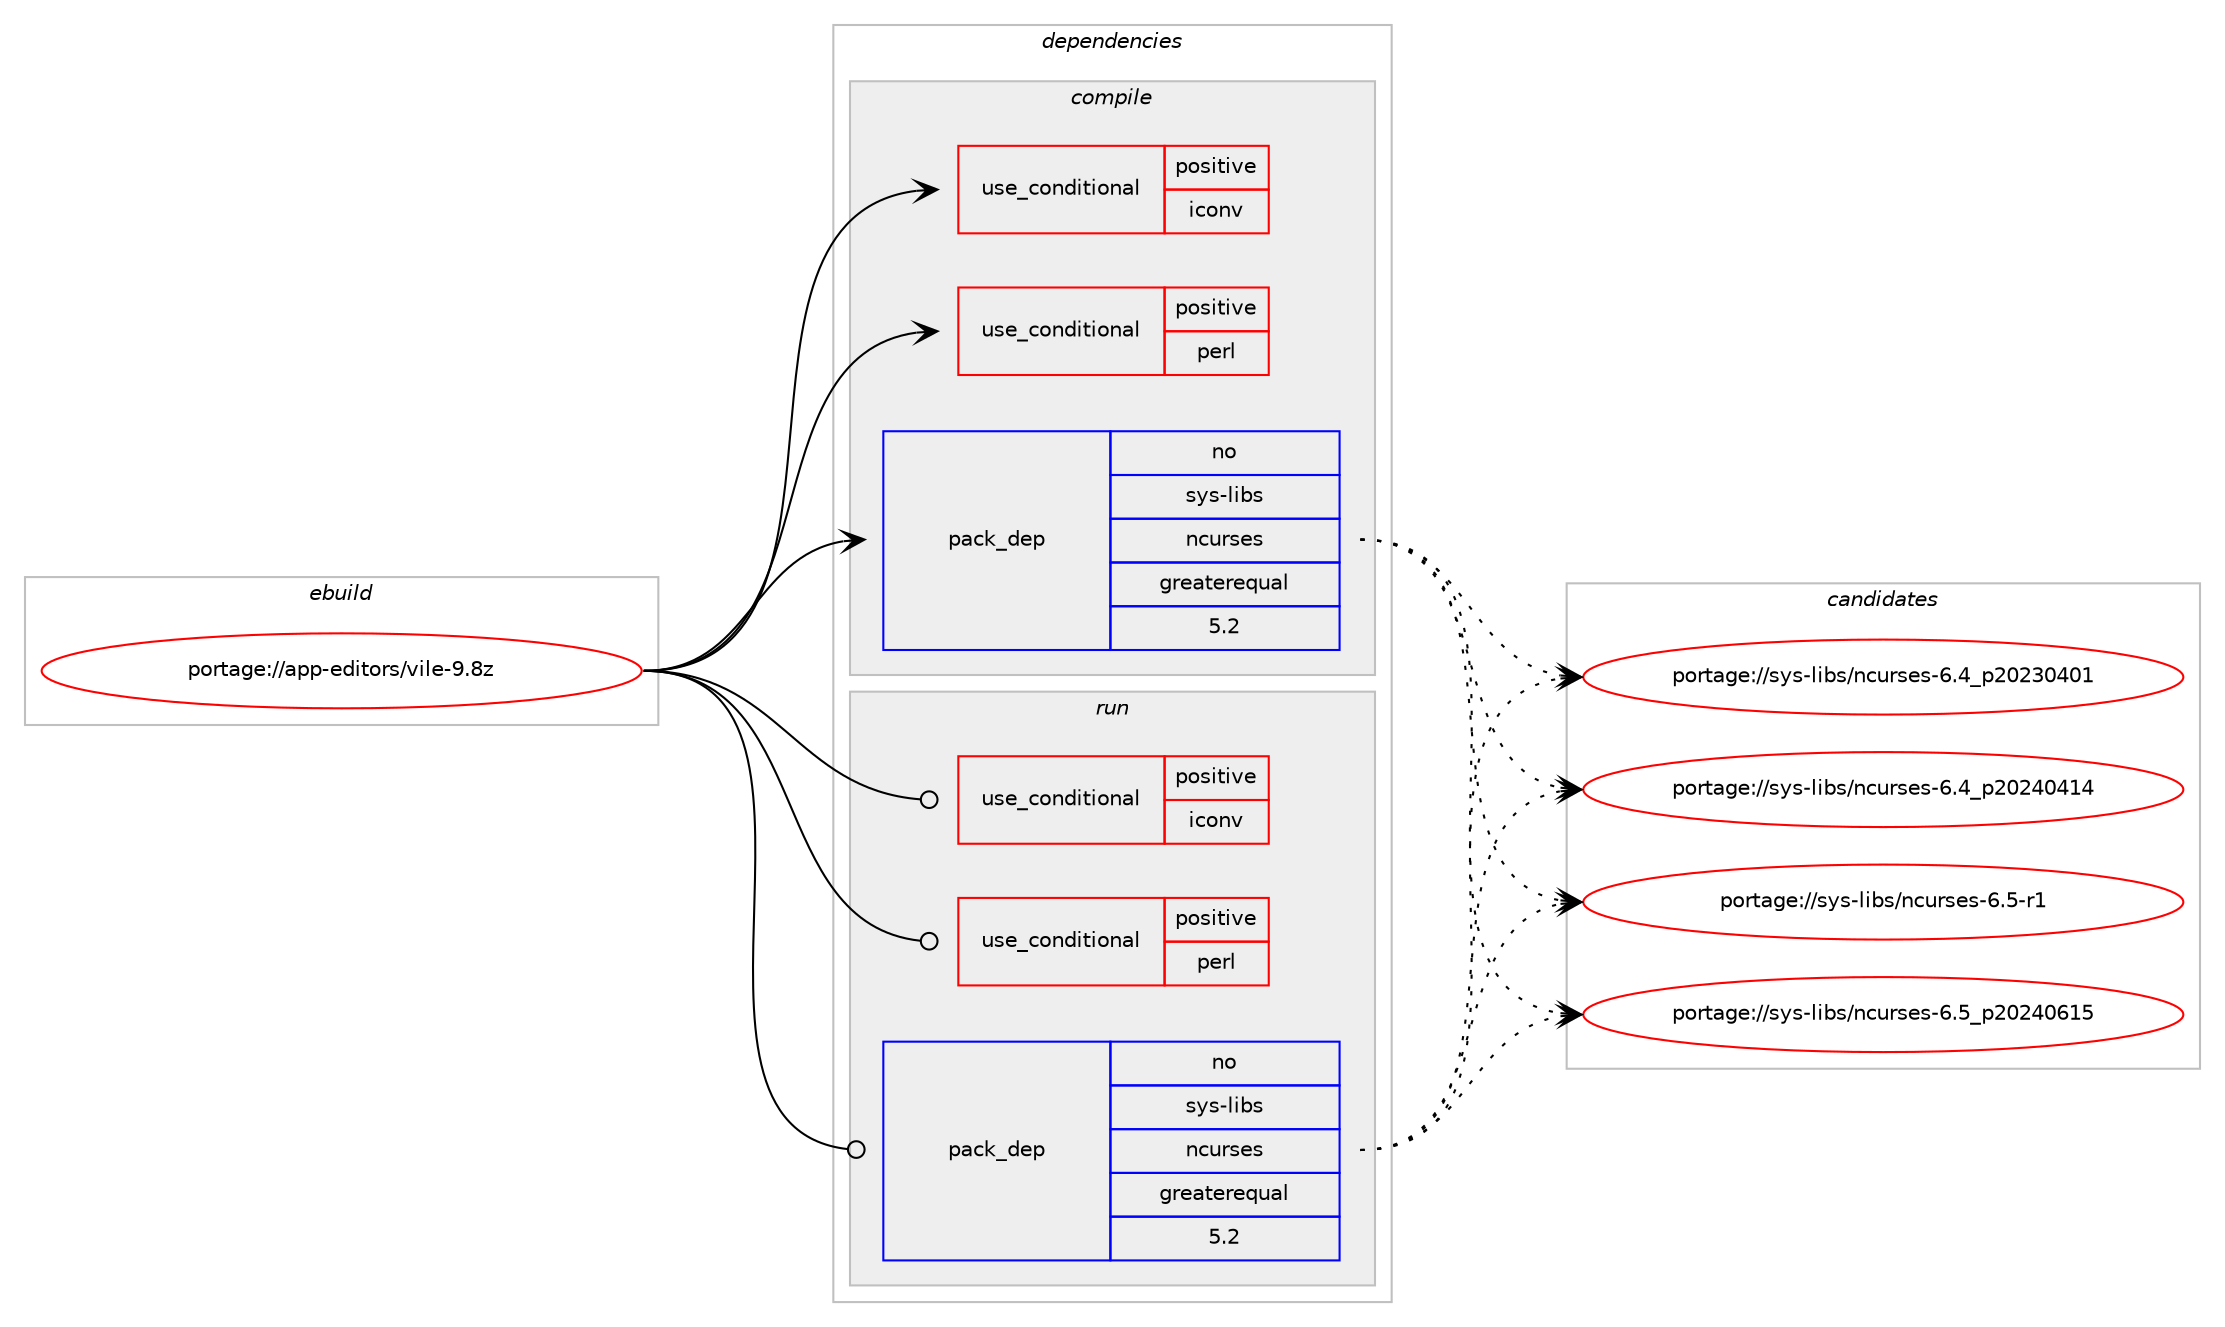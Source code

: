 digraph prolog {

# *************
# Graph options
# *************

newrank=true;
concentrate=true;
compound=true;
graph [rankdir=LR,fontname=Helvetica,fontsize=10,ranksep=1.5];#, ranksep=2.5, nodesep=0.2];
edge  [arrowhead=vee];
node  [fontname=Helvetica,fontsize=10];

# **********
# The ebuild
# **********

subgraph cluster_leftcol {
color=gray;
rank=same;
label=<<i>ebuild</i>>;
id [label="portage://app-editors/vile-9.8z", color=red, width=4, href="../app-editors/vile-9.8z.svg"];
}

# ****************
# The dependencies
# ****************

subgraph cluster_midcol {
color=gray;
label=<<i>dependencies</i>>;
subgraph cluster_compile {
fillcolor="#eeeeee";
style=filled;
label=<<i>compile</i>>;
subgraph cond5546 {
dependency8905 [label=<<TABLE BORDER="0" CELLBORDER="1" CELLSPACING="0" CELLPADDING="4"><TR><TD ROWSPAN="3" CELLPADDING="10">use_conditional</TD></TR><TR><TD>positive</TD></TR><TR><TD>iconv</TD></TR></TABLE>>, shape=none, color=red];
# *** BEGIN UNKNOWN DEPENDENCY TYPE (TODO) ***
# dependency8905 -> package_dependency(portage://app-editors/vile-9.8z,install,no,virtual,libiconv,none,[,,],[],[])
# *** END UNKNOWN DEPENDENCY TYPE (TODO) ***

}
id:e -> dependency8905:w [weight=20,style="solid",arrowhead="vee"];
subgraph cond5547 {
dependency8906 [label=<<TABLE BORDER="0" CELLBORDER="1" CELLSPACING="0" CELLPADDING="4"><TR><TD ROWSPAN="3" CELLPADDING="10">use_conditional</TD></TR><TR><TD>positive</TD></TR><TR><TD>perl</TD></TR></TABLE>>, shape=none, color=red];
# *** BEGIN UNKNOWN DEPENDENCY TYPE (TODO) ***
# dependency8906 -> package_dependency(portage://app-editors/vile-9.8z,install,no,dev-lang,perl,none,[,,],any_same_slot,[])
# *** END UNKNOWN DEPENDENCY TYPE (TODO) ***

}
id:e -> dependency8906:w [weight=20,style="solid",arrowhead="vee"];
subgraph pack3233 {
dependency8907 [label=<<TABLE BORDER="0" CELLBORDER="1" CELLSPACING="0" CELLPADDING="4" WIDTH="220"><TR><TD ROWSPAN="6" CELLPADDING="30">pack_dep</TD></TR><TR><TD WIDTH="110">no</TD></TR><TR><TD>sys-libs</TD></TR><TR><TD>ncurses</TD></TR><TR><TD>greaterequal</TD></TR><TR><TD>5.2</TD></TR></TABLE>>, shape=none, color=blue];
}
id:e -> dependency8907:w [weight=20,style="solid",arrowhead="vee"];
# *** BEGIN UNKNOWN DEPENDENCY TYPE (TODO) ***
# id -> package_dependency(portage://app-editors/vile-9.8z,install,no,virtual,libcrypt,none,[,,],any_same_slot,[])
# *** END UNKNOWN DEPENDENCY TYPE (TODO) ***

}
subgraph cluster_compileandrun {
fillcolor="#eeeeee";
style=filled;
label=<<i>compile and run</i>>;
}
subgraph cluster_run {
fillcolor="#eeeeee";
style=filled;
label=<<i>run</i>>;
subgraph cond5548 {
dependency8908 [label=<<TABLE BORDER="0" CELLBORDER="1" CELLSPACING="0" CELLPADDING="4"><TR><TD ROWSPAN="3" CELLPADDING="10">use_conditional</TD></TR><TR><TD>positive</TD></TR><TR><TD>iconv</TD></TR></TABLE>>, shape=none, color=red];
# *** BEGIN UNKNOWN DEPENDENCY TYPE (TODO) ***
# dependency8908 -> package_dependency(portage://app-editors/vile-9.8z,run,no,virtual,libiconv,none,[,,],[],[])
# *** END UNKNOWN DEPENDENCY TYPE (TODO) ***

}
id:e -> dependency8908:w [weight=20,style="solid",arrowhead="odot"];
subgraph cond5549 {
dependency8909 [label=<<TABLE BORDER="0" CELLBORDER="1" CELLSPACING="0" CELLPADDING="4"><TR><TD ROWSPAN="3" CELLPADDING="10">use_conditional</TD></TR><TR><TD>positive</TD></TR><TR><TD>perl</TD></TR></TABLE>>, shape=none, color=red];
# *** BEGIN UNKNOWN DEPENDENCY TYPE (TODO) ***
# dependency8909 -> package_dependency(portage://app-editors/vile-9.8z,run,no,dev-lang,perl,none,[,,],any_same_slot,[])
# *** END UNKNOWN DEPENDENCY TYPE (TODO) ***

}
id:e -> dependency8909:w [weight=20,style="solid",arrowhead="odot"];
subgraph pack3234 {
dependency8910 [label=<<TABLE BORDER="0" CELLBORDER="1" CELLSPACING="0" CELLPADDING="4" WIDTH="220"><TR><TD ROWSPAN="6" CELLPADDING="30">pack_dep</TD></TR><TR><TD WIDTH="110">no</TD></TR><TR><TD>sys-libs</TD></TR><TR><TD>ncurses</TD></TR><TR><TD>greaterequal</TD></TR><TR><TD>5.2</TD></TR></TABLE>>, shape=none, color=blue];
}
id:e -> dependency8910:w [weight=20,style="solid",arrowhead="odot"];
# *** BEGIN UNKNOWN DEPENDENCY TYPE (TODO) ***
# id -> package_dependency(portage://app-editors/vile-9.8z,run,no,virtual,libcrypt,none,[,,],any_same_slot,[])
# *** END UNKNOWN DEPENDENCY TYPE (TODO) ***

}
}

# **************
# The candidates
# **************

subgraph cluster_choices {
rank=same;
color=gray;
label=<<i>candidates</i>>;

subgraph choice3233 {
color=black;
nodesep=1;
choice1151211154510810598115471109911711411510111545544652951125048505148524849 [label="portage://sys-libs/ncurses-6.4_p20230401", color=red, width=4,href="../sys-libs/ncurses-6.4_p20230401.svg"];
choice1151211154510810598115471109911711411510111545544652951125048505248524952 [label="portage://sys-libs/ncurses-6.4_p20240414", color=red, width=4,href="../sys-libs/ncurses-6.4_p20240414.svg"];
choice11512111545108105981154711099117114115101115455446534511449 [label="portage://sys-libs/ncurses-6.5-r1", color=red, width=4,href="../sys-libs/ncurses-6.5-r1.svg"];
choice1151211154510810598115471109911711411510111545544653951125048505248544953 [label="portage://sys-libs/ncurses-6.5_p20240615", color=red, width=4,href="../sys-libs/ncurses-6.5_p20240615.svg"];
dependency8907:e -> choice1151211154510810598115471109911711411510111545544652951125048505148524849:w [style=dotted,weight="100"];
dependency8907:e -> choice1151211154510810598115471109911711411510111545544652951125048505248524952:w [style=dotted,weight="100"];
dependency8907:e -> choice11512111545108105981154711099117114115101115455446534511449:w [style=dotted,weight="100"];
dependency8907:e -> choice1151211154510810598115471109911711411510111545544653951125048505248544953:w [style=dotted,weight="100"];
}
subgraph choice3234 {
color=black;
nodesep=1;
choice1151211154510810598115471109911711411510111545544652951125048505148524849 [label="portage://sys-libs/ncurses-6.4_p20230401", color=red, width=4,href="../sys-libs/ncurses-6.4_p20230401.svg"];
choice1151211154510810598115471109911711411510111545544652951125048505248524952 [label="portage://sys-libs/ncurses-6.4_p20240414", color=red, width=4,href="../sys-libs/ncurses-6.4_p20240414.svg"];
choice11512111545108105981154711099117114115101115455446534511449 [label="portage://sys-libs/ncurses-6.5-r1", color=red, width=4,href="../sys-libs/ncurses-6.5-r1.svg"];
choice1151211154510810598115471109911711411510111545544653951125048505248544953 [label="portage://sys-libs/ncurses-6.5_p20240615", color=red, width=4,href="../sys-libs/ncurses-6.5_p20240615.svg"];
dependency8910:e -> choice1151211154510810598115471109911711411510111545544652951125048505148524849:w [style=dotted,weight="100"];
dependency8910:e -> choice1151211154510810598115471109911711411510111545544652951125048505248524952:w [style=dotted,weight="100"];
dependency8910:e -> choice11512111545108105981154711099117114115101115455446534511449:w [style=dotted,weight="100"];
dependency8910:e -> choice1151211154510810598115471109911711411510111545544653951125048505248544953:w [style=dotted,weight="100"];
}
}

}
